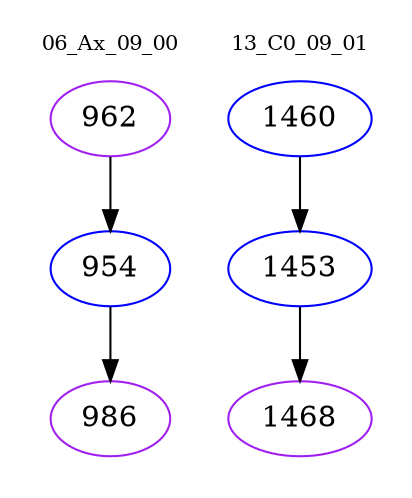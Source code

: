 digraph{
subgraph cluster_0 {
color = white
label = "06_Ax_09_00";
fontsize=10;
T0_962 [label="962", color="purple"]
T0_962 -> T0_954 [color="black"]
T0_954 [label="954", color="blue"]
T0_954 -> T0_986 [color="black"]
T0_986 [label="986", color="purple"]
}
subgraph cluster_1 {
color = white
label = "13_C0_09_01";
fontsize=10;
T1_1460 [label="1460", color="blue"]
T1_1460 -> T1_1453 [color="black"]
T1_1453 [label="1453", color="blue"]
T1_1453 -> T1_1468 [color="black"]
T1_1468 [label="1468", color="purple"]
}
}
